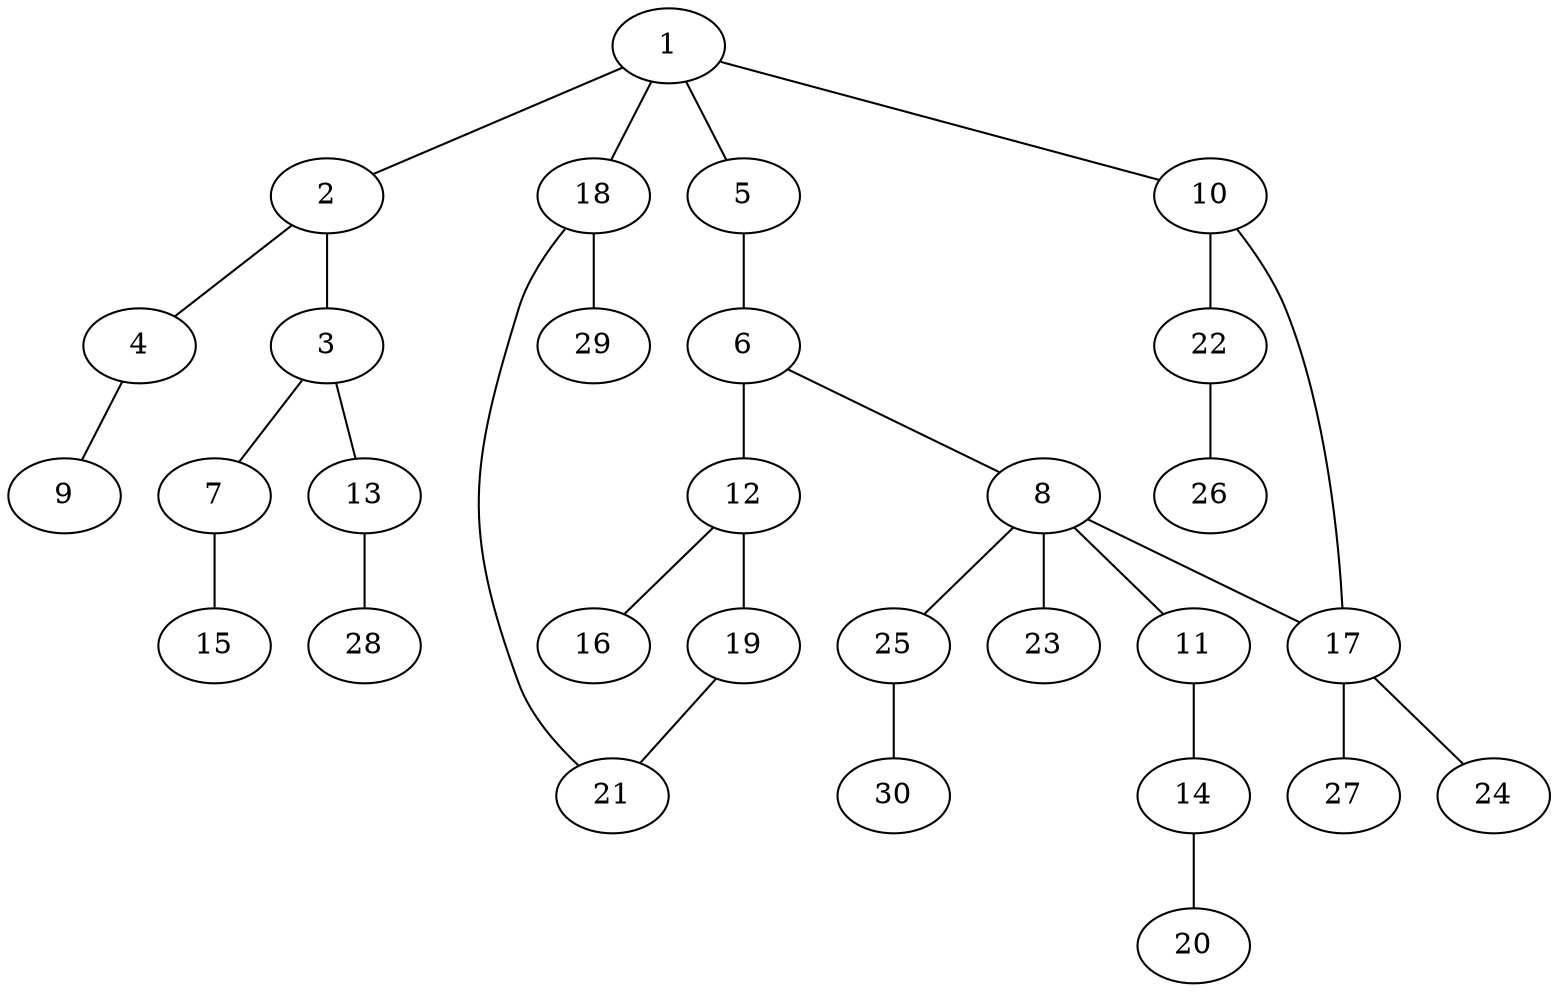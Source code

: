 graph graphname {1--2
1--5
1--10
1--18
2--3
2--4
3--7
3--13
4--9
5--6
6--8
6--12
7--15
8--11
8--17
8--23
8--25
10--17
10--22
11--14
12--16
12--19
13--28
14--20
17--24
17--27
18--21
18--29
19--21
22--26
25--30
}